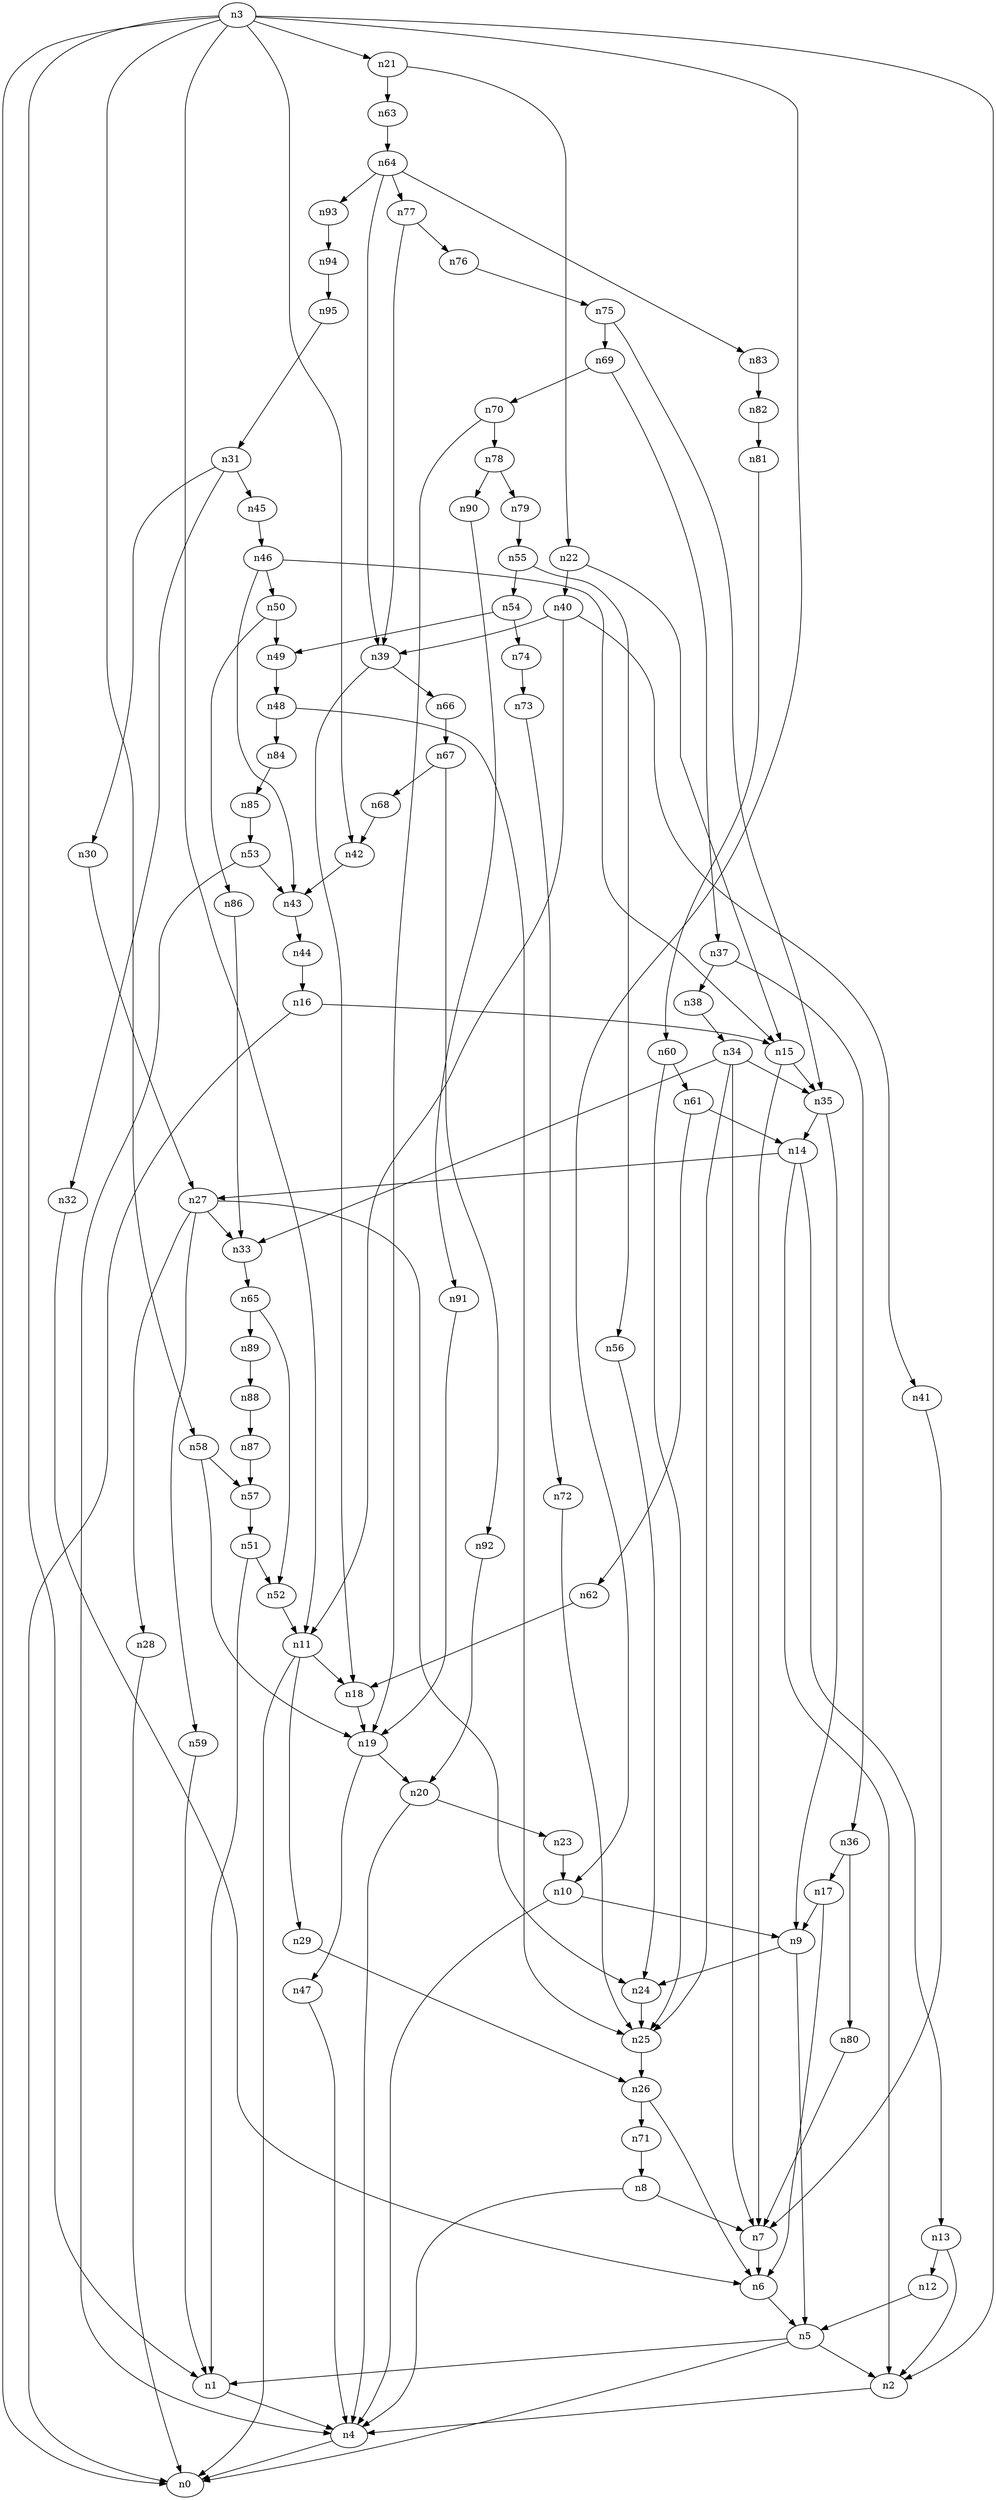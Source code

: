 digraph G {
	n1 -> n4	 [_graphml_id=e4];
	n2 -> n4	 [_graphml_id=e7];
	n3 -> n0	 [_graphml_id=e0];
	n3 -> n1	 [_graphml_id=e3];
	n3 -> n2	 [_graphml_id=e6];
	n3 -> n10	 [_graphml_id=e18];
	n3 -> n11	 [_graphml_id=e16];
	n3 -> n21	 [_graphml_id=e33];
	n3 -> n42	 [_graphml_id=e67];
	n3 -> n58	 [_graphml_id=e116];
	n4 -> n0	 [_graphml_id=e1];
	n5 -> n0	 [_graphml_id=e2];
	n5 -> n1	 [_graphml_id=e5];
	n5 -> n2	 [_graphml_id=e8];
	n6 -> n5	 [_graphml_id=e9];
	n7 -> n6	 [_graphml_id=e10];
	n8 -> n4	 [_graphml_id=e12];
	n8 -> n7	 [_graphml_id=e11];
	n9 -> n5	 [_graphml_id=e13];
	n9 -> n24	 [_graphml_id=e38];
	n10 -> n4	 [_graphml_id=e15];
	n10 -> n9	 [_graphml_id=e14];
	n11 -> n0	 [_graphml_id=e17];
	n11 -> n18	 [_graphml_id=e29];
	n11 -> n29	 [_graphml_id=e45];
	n12 -> n5	 [_graphml_id=e19];
	n13 -> n2	 [_graphml_id=e28];
	n13 -> n12	 [_graphml_id=e20];
	n14 -> n2	 [_graphml_id=e22];
	n14 -> n13	 [_graphml_id=e21];
	n14 -> n27	 [_graphml_id=e42];
	n15 -> n7	 [_graphml_id=e23];
	n15 -> n35	 [_graphml_id=e55];
	n16 -> n0	 [_graphml_id=e25];
	n16 -> n15	 [_graphml_id=e24];
	n17 -> n6	 [_graphml_id=e26];
	n17 -> n9	 [_graphml_id=e27];
	n18 -> n19	 [_graphml_id=e30];
	n19 -> n20	 [_graphml_id=e31];
	n19 -> n47	 [_graphml_id=e74];
	n20 -> n4	 [_graphml_id=e32];
	n20 -> n23	 [_graphml_id=e37];
	n21 -> n22	 [_graphml_id=e34];
	n21 -> n63	 [_graphml_id=e101];
	n22 -> n15	 [_graphml_id=e35];
	n22 -> n40	 [_graphml_id=e64];
	n23 -> n10	 [_graphml_id=e36];
	n24 -> n25	 [_graphml_id=e39];
	n25 -> n26	 [_graphml_id=e40];
	n26 -> n6	 [_graphml_id=e41];
	n26 -> n71	 [_graphml_id=e115];
	n27 -> n24	 [_graphml_id=e47];
	n27 -> n28	 [_graphml_id=e43];
	n27 -> n33	 [_graphml_id=e52];
	n27 -> n59	 [_graphml_id=e94];
	n28 -> n0	 [_graphml_id=e44];
	n29 -> n26	 [_graphml_id=e46];
	n30 -> n27	 [_graphml_id=e48];
	n31 -> n30	 [_graphml_id=e49];
	n31 -> n32	 [_graphml_id=e50];
	n31 -> n45	 [_graphml_id=e71];
	n32 -> n6	 [_graphml_id=e51];
	n33 -> n65	 [_graphml_id=e105];
	n34 -> n7	 [_graphml_id=e57];
	n34 -> n25	 [_graphml_id=e54];
	n34 -> n33	 [_graphml_id=e53];
	n34 -> n35	 [_graphml_id=e76];
	n35 -> n9	 [_graphml_id=e56];
	n35 -> n14	 [_graphml_id=e106];
	n36 -> n17	 [_graphml_id=e58];
	n36 -> n80	 [_graphml_id=e129];
	n37 -> n36	 [_graphml_id=e59];
	n37 -> n38	 [_graphml_id=e60];
	n38 -> n34	 [_graphml_id=e61];
	n39 -> n18	 [_graphml_id=e62];
	n39 -> n66	 [_graphml_id=e107];
	n40 -> n11	 [_graphml_id=e86];
	n40 -> n39	 [_graphml_id=e63];
	n40 -> n41	 [_graphml_id=e66];
	n41 -> n7	 [_graphml_id=e65];
	n42 -> n43	 [_graphml_id=e68];
	n43 -> n44	 [_graphml_id=e69];
	n44 -> n16	 [_graphml_id=e70];
	n45 -> n46	 [_graphml_id=e72];
	n46 -> n15	 [_graphml_id=e73];
	n46 -> n43	 [_graphml_id=e96];
	n46 -> n50	 [_graphml_id=e80];
	n47 -> n4	 [_graphml_id=e75];
	n48 -> n25	 [_graphml_id=e77];
	n48 -> n84	 [_graphml_id=e135];
	n49 -> n48	 [_graphml_id=e78];
	n50 -> n49	 [_graphml_id=e79];
	n50 -> n86	 [_graphml_id=e139];
	n51 -> n1	 [_graphml_id=e81];
	n51 -> n52	 [_graphml_id=e82];
	n52 -> n11	 [_graphml_id=e83];
	n53 -> n4	 [_graphml_id=e84];
	n53 -> n43	 [_graphml_id=e85];
	n54 -> n49	 [_graphml_id=e87];
	n54 -> n74	 [_graphml_id=e120];
	n55 -> n54	 [_graphml_id=e88];
	n55 -> n56	 [_graphml_id=e89];
	n56 -> n24	 [_graphml_id=e90];
	n57 -> n51	 [_graphml_id=e91];
	n58 -> n19	 [_graphml_id=e93];
	n58 -> n57	 [_graphml_id=e92];
	n59 -> n1	 [_graphml_id=e95];
	n60 -> n25	 [_graphml_id=e97];
	n60 -> n61	 [_graphml_id=e98];
	n61 -> n14	 [_graphml_id=e130];
	n61 -> n62	 [_graphml_id=e99];
	n62 -> n18	 [_graphml_id=e100];
	n63 -> n64	 [_graphml_id=e102];
	n64 -> n39	 [_graphml_id=e103];
	n64 -> n77	 [_graphml_id=e124];
	n64 -> n83	 [_graphml_id=e134];
	n64 -> n93	 [_graphml_id=e151];
	n65 -> n52	 [_graphml_id=e104];
	n65 -> n89	 [_graphml_id=e144];
	n66 -> n67	 [_graphml_id=e108];
	n67 -> n68	 [_graphml_id=e109];
	n67 -> n92	 [_graphml_id=e148];
	n68 -> n42	 [_graphml_id=e110];
	n69 -> n37	 [_graphml_id=e111];
	n69 -> n70	 [_graphml_id=e112];
	n70 -> n19	 [_graphml_id=e113];
	n70 -> n78	 [_graphml_id=e125];
	n71 -> n8	 [_graphml_id=e114];
	n72 -> n25	 [_graphml_id=e117];
	n73 -> n72	 [_graphml_id=e118];
	n74 -> n73	 [_graphml_id=e119];
	n75 -> n35	 [_graphml_id=e121];
	n75 -> n69	 [_graphml_id=e150];
	n76 -> n75	 [_graphml_id=e122];
	n77 -> n39	 [_graphml_id=e140];
	n77 -> n76	 [_graphml_id=e123];
	n78 -> n79	 [_graphml_id=e126];
	n78 -> n90	 [_graphml_id=e145];
	n79 -> n55	 [_graphml_id=e127];
	n80 -> n7	 [_graphml_id=e128];
	n81 -> n60	 [_graphml_id=e131];
	n82 -> n81	 [_graphml_id=e132];
	n83 -> n82	 [_graphml_id=e133];
	n84 -> n85	 [_graphml_id=e136];
	n85 -> n53	 [_graphml_id=e137];
	n86 -> n33	 [_graphml_id=e138];
	n87 -> n57	 [_graphml_id=e141];
	n88 -> n87	 [_graphml_id=e142];
	n89 -> n88	 [_graphml_id=e143];
	n90 -> n91	 [_graphml_id=e146];
	n91 -> n19	 [_graphml_id=e147];
	n92 -> n20	 [_graphml_id=e149];
	n93 -> n94	 [_graphml_id=e152];
	n94 -> n95	 [_graphml_id=e153];
	n95 -> n31	 [_graphml_id=e154];
}
